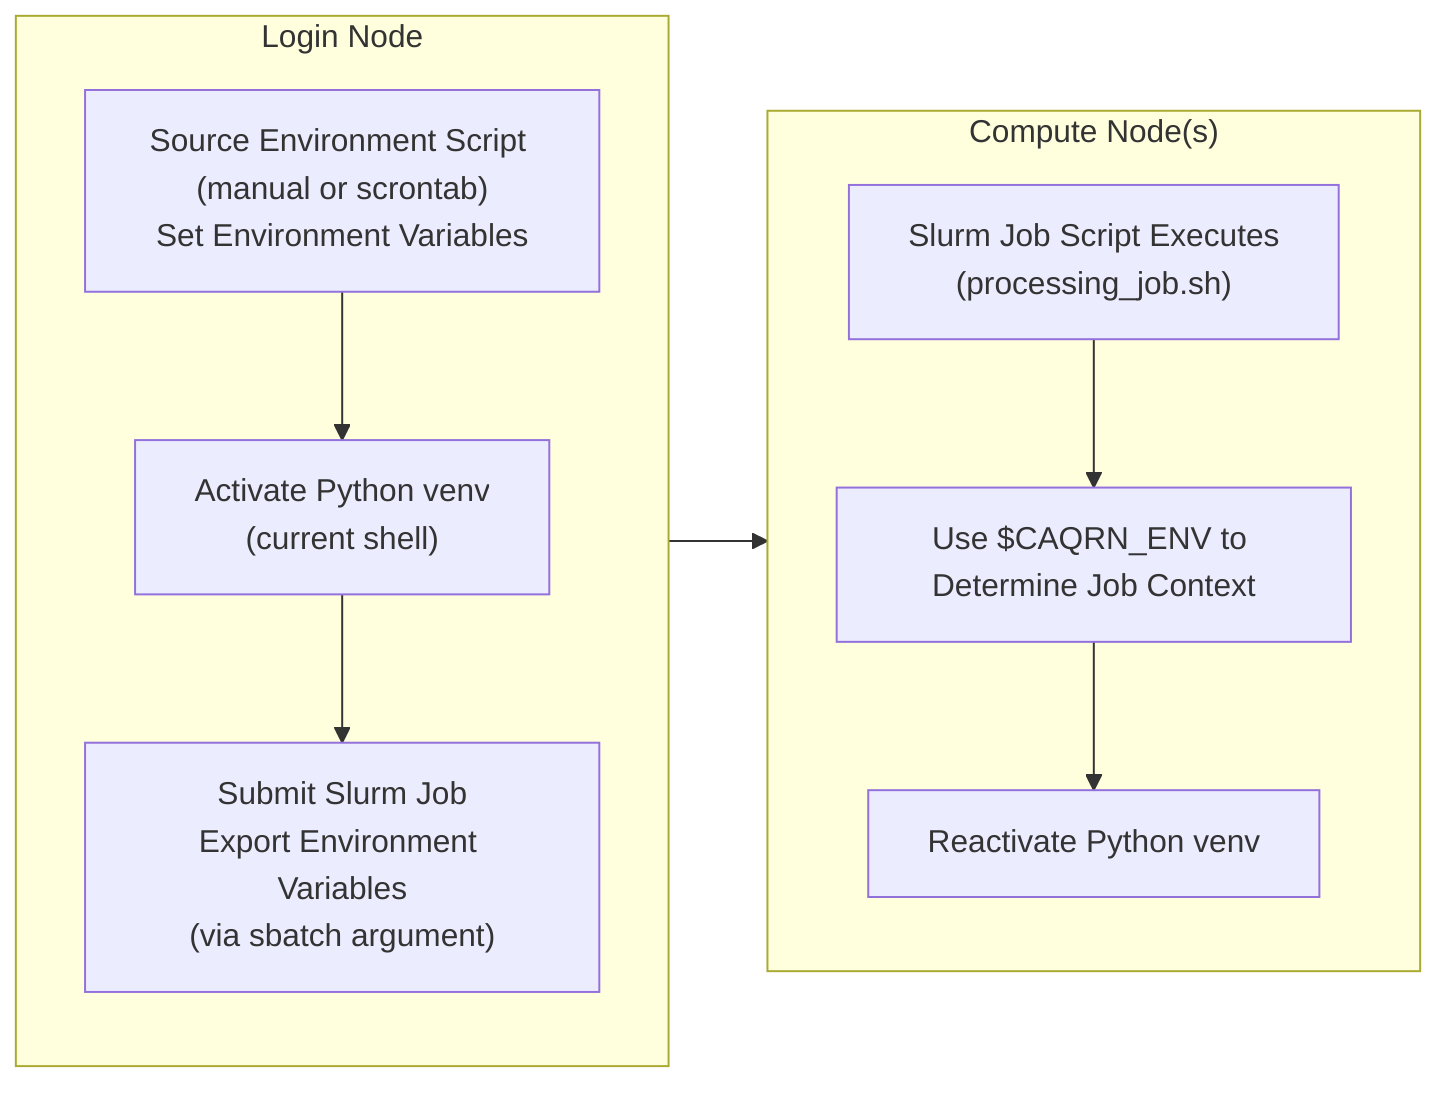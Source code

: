 flowchart LR
    subgraph LN ["Login Node"]
        direction TB
        A1["Source Environment Script (manual or scrontab)<br/>Set Environment Variables"] --> A2
        A2["Activate Python venv<br/>(current shell)"] --> A3["Submit Slurm Job<br/>Export Environment Variables<br/>(via sbatch argument)"]
    end
    
    subgraph CN ["Compute Node(s)"]
        direction TB
        B1["Slurm Job Script Executes<br/>(processing_job.sh)"] --> B2["Use $CAQRN_ENV to Determine Job Context"]
        B2 --> B3["Reactivate Python venv"] 
    end
    
    LN --> CN